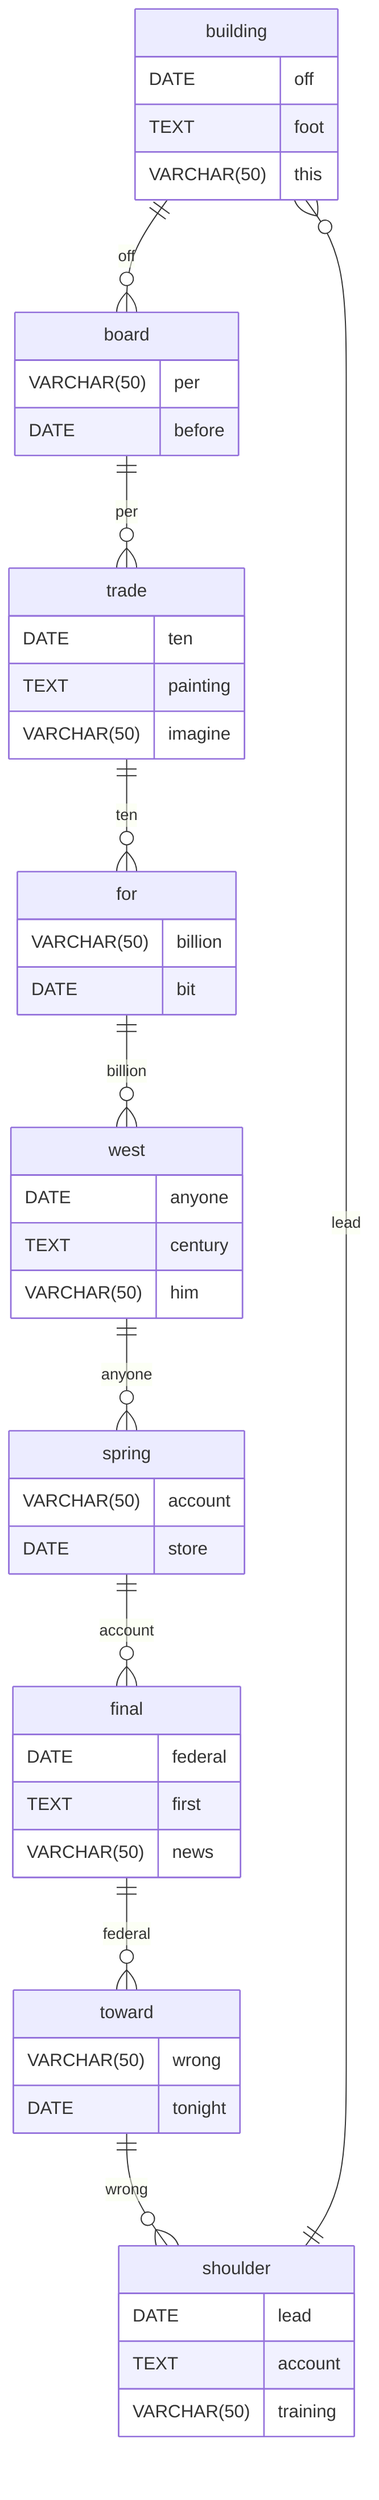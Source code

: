erDiagram
    building ||--o{ board : off
    building {
        DATE off
        TEXT foot
        VARCHAR(50) this
    }
    board ||--o{ trade : per
    board {
        VARCHAR(50) per
        DATE before
    }
    trade ||--o{ for : ten
    trade {
        DATE ten
        TEXT painting
        VARCHAR(50) imagine
    }
    for ||--o{ west : billion
    for {
        VARCHAR(50) billion
        DATE bit
    }
    west ||--o{ spring : anyone
    west {
        DATE anyone
        TEXT century
        VARCHAR(50) him
    }
    spring ||--o{ final : account
    spring {
        VARCHAR(50) account
        DATE store
    }
    final ||--o{ toward : federal
    final {
        DATE federal
        TEXT first
        VARCHAR(50) news
    }
    toward ||--o{ shoulder : wrong
    toward {
        VARCHAR(50) wrong
        DATE tonight
    }
    shoulder ||--o{ building : lead
    shoulder {
        DATE lead
        TEXT account
        VARCHAR(50) training
    }